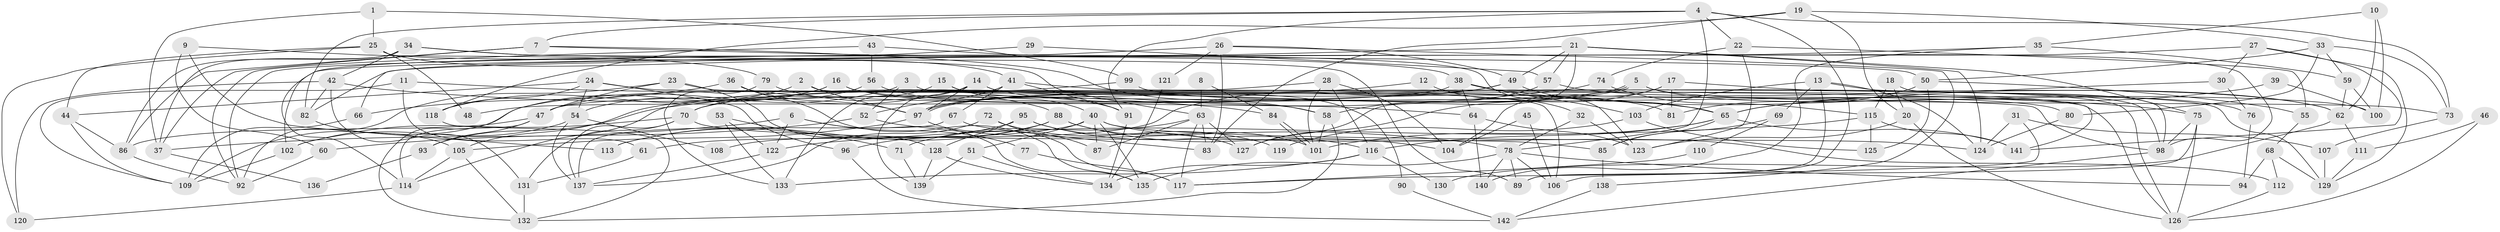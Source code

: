 // Generated by graph-tools (version 1.1) at 2025/50/03/09/25 03:50:03]
// undirected, 142 vertices, 284 edges
graph export_dot {
graph [start="1"]
  node [color=gray90,style=filled];
  1;
  2;
  3;
  4;
  5;
  6;
  7;
  8;
  9;
  10;
  11;
  12;
  13;
  14;
  15;
  16;
  17;
  18;
  19;
  20;
  21;
  22;
  23;
  24;
  25;
  26;
  27;
  28;
  29;
  30;
  31;
  32;
  33;
  34;
  35;
  36;
  37;
  38;
  39;
  40;
  41;
  42;
  43;
  44;
  45;
  46;
  47;
  48;
  49;
  50;
  51;
  52;
  53;
  54;
  55;
  56;
  57;
  58;
  59;
  60;
  61;
  62;
  63;
  64;
  65;
  66;
  67;
  68;
  69;
  70;
  71;
  72;
  73;
  74;
  75;
  76;
  77;
  78;
  79;
  80;
  81;
  82;
  83;
  84;
  85;
  86;
  87;
  88;
  89;
  90;
  91;
  92;
  93;
  94;
  95;
  96;
  97;
  98;
  99;
  100;
  101;
  102;
  103;
  104;
  105;
  106;
  107;
  108;
  109;
  110;
  111;
  112;
  113;
  114;
  115;
  116;
  117;
  118;
  119;
  120;
  121;
  122;
  123;
  124;
  125;
  126;
  127;
  128;
  129;
  130;
  131;
  132;
  133;
  134;
  135;
  136;
  137;
  138;
  139;
  140;
  141;
  142;
  1 -- 25;
  1 -- 37;
  1 -- 99;
  2 -- 97;
  2 -- 106;
  2 -- 118;
  3 -- 47;
  3 -- 52;
  3 -- 126;
  4 -- 7;
  4 -- 91;
  4 -- 22;
  4 -- 73;
  4 -- 78;
  4 -- 82;
  4 -- 106;
  5 -- 97;
  5 -- 97;
  5 -- 73;
  5 -- 47;
  5 -- 76;
  6 -- 37;
  6 -- 135;
  6 -- 77;
  6 -- 122;
  7 -- 86;
  7 -- 58;
  7 -- 37;
  7 -- 50;
  8 -- 84;
  8 -- 63;
  9 -- 79;
  9 -- 113;
  9 -- 60;
  10 -- 62;
  10 -- 35;
  10 -- 100;
  11 -- 109;
  11 -- 61;
  11 -- 65;
  12 -- 32;
  12 -- 97;
  13 -- 124;
  13 -- 98;
  13 -- 69;
  13 -- 89;
  13 -- 103;
  14 -- 139;
  14 -- 126;
  14 -- 81;
  14 -- 97;
  14 -- 105;
  15 -- 133;
  15 -- 40;
  15 -- 90;
  16 -- 132;
  16 -- 54;
  16 -- 58;
  16 -- 80;
  17 -- 81;
  17 -- 104;
  17 -- 62;
  17 -- 127;
  18 -- 115;
  18 -- 20;
  18 -- 98;
  19 -- 33;
  19 -- 118;
  19 -- 20;
  19 -- 83;
  20 -- 126;
  20 -- 123;
  21 -- 49;
  21 -- 75;
  21 -- 57;
  21 -- 66;
  21 -- 98;
  21 -- 124;
  21 -- 127;
  22 -- 123;
  22 -- 55;
  22 -- 74;
  23 -- 128;
  23 -- 92;
  23 -- 47;
  23 -- 129;
  24 -- 118;
  24 -- 98;
  24 -- 44;
  24 -- 54;
  24 -- 96;
  25 -- 89;
  25 -- 44;
  25 -- 41;
  25 -- 48;
  25 -- 120;
  26 -- 83;
  26 -- 114;
  26 -- 49;
  26 -- 121;
  26 -- 138;
  27 -- 82;
  27 -- 129;
  27 -- 30;
  27 -- 141;
  28 -- 101;
  28 -- 70;
  28 -- 104;
  28 -- 116;
  29 -- 92;
  29 -- 57;
  30 -- 65;
  30 -- 76;
  31 -- 117;
  31 -- 124;
  31 -- 107;
  32 -- 78;
  32 -- 123;
  33 -- 59;
  33 -- 73;
  33 -- 50;
  33 -- 80;
  34 -- 63;
  34 -- 42;
  34 -- 37;
  34 -- 38;
  34 -- 86;
  35 -- 102;
  35 -- 140;
  35 -- 59;
  36 -- 66;
  36 -- 97;
  36 -- 64;
  36 -- 135;
  37 -- 136;
  38 -- 75;
  38 -- 48;
  38 -- 64;
  38 -- 103;
  39 -- 65;
  39 -- 100;
  40 -- 112;
  40 -- 124;
  40 -- 51;
  40 -- 61;
  40 -- 87;
  40 -- 135;
  41 -- 141;
  41 -- 52;
  41 -- 67;
  41 -- 91;
  42 -- 82;
  42 -- 120;
  42 -- 84;
  42 -- 131;
  43 -- 123;
  43 -- 92;
  43 -- 56;
  44 -- 86;
  44 -- 109;
  45 -- 104;
  45 -- 106;
  46 -- 126;
  46 -- 111;
  47 -- 86;
  47 -- 93;
  47 -- 114;
  49 -- 114;
  49 -- 65;
  49 -- 108;
  50 -- 55;
  50 -- 81;
  50 -- 125;
  51 -- 134;
  51 -- 139;
  52 -- 78;
  52 -- 60;
  53 -- 122;
  53 -- 71;
  53 -- 133;
  54 -- 137;
  54 -- 102;
  54 -- 108;
  55 -- 68;
  56 -- 70;
  56 -- 91;
  57 -- 58;
  57 -- 62;
  58 -- 101;
  58 -- 132;
  59 -- 62;
  59 -- 100;
  60 -- 92;
  61 -- 131;
  62 -- 111;
  62 -- 130;
  63 -- 83;
  63 -- 127;
  63 -- 71;
  63 -- 87;
  63 -- 117;
  64 -- 123;
  64 -- 140;
  65 -- 85;
  65 -- 101;
  65 -- 116;
  65 -- 141;
  66 -- 109;
  67 -- 137;
  67 -- 83;
  68 -- 94;
  68 -- 112;
  68 -- 129;
  69 -- 85;
  69 -- 110;
  70 -- 102;
  70 -- 131;
  70 -- 85;
  70 -- 137;
  71 -- 139;
  72 -- 87;
  72 -- 137;
  72 -- 119;
  73 -- 107;
  74 -- 115;
  74 -- 93;
  75 -- 98;
  75 -- 89;
  75 -- 126;
  76 -- 94;
  77 -- 117;
  78 -- 135;
  78 -- 89;
  78 -- 94;
  78 -- 106;
  78 -- 140;
  79 -- 133;
  79 -- 88;
  80 -- 124;
  82 -- 105;
  84 -- 101;
  84 -- 101;
  85 -- 138;
  86 -- 92;
  88 -- 96;
  88 -- 101;
  88 -- 104;
  88 -- 113;
  90 -- 142;
  91 -- 134;
  93 -- 136;
  95 -- 116;
  95 -- 127;
  95 -- 113;
  95 -- 128;
  96 -- 142;
  97 -- 105;
  97 -- 117;
  98 -- 142;
  99 -- 100;
  99 -- 109;
  102 -- 109;
  103 -- 119;
  103 -- 125;
  105 -- 114;
  105 -- 132;
  107 -- 129;
  110 -- 117;
  111 -- 129;
  112 -- 126;
  114 -- 120;
  115 -- 125;
  115 -- 141;
  115 -- 122;
  116 -- 130;
  116 -- 133;
  116 -- 134;
  118 -- 132;
  121 -- 134;
  122 -- 137;
  128 -- 134;
  128 -- 139;
  131 -- 132;
  138 -- 142;
}
